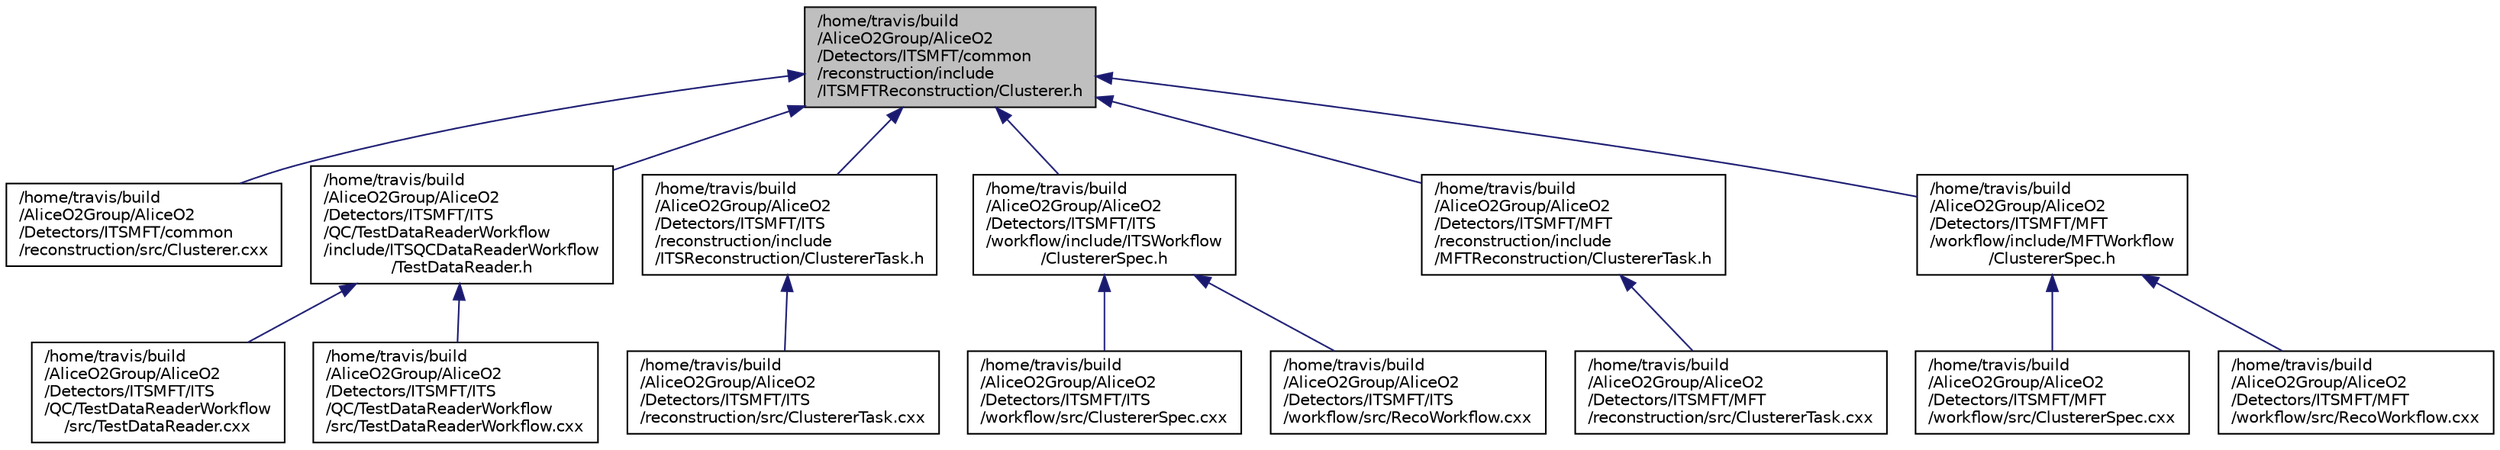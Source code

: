 digraph "/home/travis/build/AliceO2Group/AliceO2/Detectors/ITSMFT/common/reconstruction/include/ITSMFTReconstruction/Clusterer.h"
{
 // INTERACTIVE_SVG=YES
  bgcolor="transparent";
  edge [fontname="Helvetica",fontsize="10",labelfontname="Helvetica",labelfontsize="10"];
  node [fontname="Helvetica",fontsize="10",shape=record];
  Node69 [label="/home/travis/build\l/AliceO2Group/AliceO2\l/Detectors/ITSMFT/common\l/reconstruction/include\l/ITSMFTReconstruction/Clusterer.h",height=0.2,width=0.4,color="black", fillcolor="grey75", style="filled", fontcolor="black"];
  Node69 -> Node70 [dir="back",color="midnightblue",fontsize="10",style="solid",fontname="Helvetica"];
  Node70 [label="/home/travis/build\l/AliceO2Group/AliceO2\l/Detectors/ITSMFT/common\l/reconstruction/src/Clusterer.cxx",height=0.2,width=0.4,color="black",URL="$de/d69/ITSMFT_2common_2reconstruction_2src_2Clusterer_8cxx.html"];
  Node69 -> Node71 [dir="back",color="midnightblue",fontsize="10",style="solid",fontname="Helvetica"];
  Node71 [label="/home/travis/build\l/AliceO2Group/AliceO2\l/Detectors/ITSMFT/ITS\l/QC/TestDataReaderWorkflow\l/include/ITSQCDataReaderWorkflow\l/TestDataReader.h",height=0.2,width=0.4,color="black",URL="$dd/d69/TestDataReader_8h.html"];
  Node71 -> Node72 [dir="back",color="midnightblue",fontsize="10",style="solid",fontname="Helvetica"];
  Node72 [label="/home/travis/build\l/AliceO2Group/AliceO2\l/Detectors/ITSMFT/ITS\l/QC/TestDataReaderWorkflow\l/src/TestDataReader.cxx",height=0.2,width=0.4,color="black",URL="$d0/dd9/TestDataReader_8cxx.html"];
  Node71 -> Node73 [dir="back",color="midnightblue",fontsize="10",style="solid",fontname="Helvetica"];
  Node73 [label="/home/travis/build\l/AliceO2Group/AliceO2\l/Detectors/ITSMFT/ITS\l/QC/TestDataReaderWorkflow\l/src/TestDataReaderWorkflow.cxx",height=0.2,width=0.4,color="black",URL="$d1/dc6/TestDataReaderWorkflow_8cxx.html"];
  Node69 -> Node74 [dir="back",color="midnightblue",fontsize="10",style="solid",fontname="Helvetica"];
  Node74 [label="/home/travis/build\l/AliceO2Group/AliceO2\l/Detectors/ITSMFT/ITS\l/reconstruction/include\l/ITSReconstruction/ClustererTask.h",height=0.2,width=0.4,color="black",URL="$d6/d67/ITSMFT_2ITS_2reconstruction_2include_2ITSReconstruction_2ClustererTask_8h.html"];
  Node74 -> Node75 [dir="back",color="midnightblue",fontsize="10",style="solid",fontname="Helvetica"];
  Node75 [label="/home/travis/build\l/AliceO2Group/AliceO2\l/Detectors/ITSMFT/ITS\l/reconstruction/src/ClustererTask.cxx",height=0.2,width=0.4,color="black",URL="$d8/d95/ITSMFT_2ITS_2reconstruction_2src_2ClustererTask_8cxx.html"];
  Node69 -> Node76 [dir="back",color="midnightblue",fontsize="10",style="solid",fontname="Helvetica"];
  Node76 [label="/home/travis/build\l/AliceO2Group/AliceO2\l/Detectors/ITSMFT/ITS\l/workflow/include/ITSWorkflow\l/ClustererSpec.h",height=0.2,width=0.4,color="black",URL="$d4/dcc/ITSMFT_2ITS_2workflow_2include_2ITSWorkflow_2ClustererSpec_8h.html"];
  Node76 -> Node77 [dir="back",color="midnightblue",fontsize="10",style="solid",fontname="Helvetica"];
  Node77 [label="/home/travis/build\l/AliceO2Group/AliceO2\l/Detectors/ITSMFT/ITS\l/workflow/src/ClustererSpec.cxx",height=0.2,width=0.4,color="black",URL="$d3/da3/ITSMFT_2ITS_2workflow_2src_2ClustererSpec_8cxx.html"];
  Node76 -> Node78 [dir="back",color="midnightblue",fontsize="10",style="solid",fontname="Helvetica"];
  Node78 [label="/home/travis/build\l/AliceO2Group/AliceO2\l/Detectors/ITSMFT/ITS\l/workflow/src/RecoWorkflow.cxx",height=0.2,width=0.4,color="black",URL="$d5/d99/ITSMFT_2ITS_2workflow_2src_2RecoWorkflow_8cxx.html"];
  Node69 -> Node79 [dir="back",color="midnightblue",fontsize="10",style="solid",fontname="Helvetica"];
  Node79 [label="/home/travis/build\l/AliceO2Group/AliceO2\l/Detectors/ITSMFT/MFT\l/reconstruction/include\l/MFTReconstruction/ClustererTask.h",height=0.2,width=0.4,color="black",URL="$db/d12/ITSMFT_2MFT_2reconstruction_2include_2MFTReconstruction_2ClustererTask_8h.html"];
  Node79 -> Node80 [dir="back",color="midnightblue",fontsize="10",style="solid",fontname="Helvetica"];
  Node80 [label="/home/travis/build\l/AliceO2Group/AliceO2\l/Detectors/ITSMFT/MFT\l/reconstruction/src/ClustererTask.cxx",height=0.2,width=0.4,color="black",URL="$d9/d5e/ITSMFT_2MFT_2reconstruction_2src_2ClustererTask_8cxx.html"];
  Node69 -> Node81 [dir="back",color="midnightblue",fontsize="10",style="solid",fontname="Helvetica"];
  Node81 [label="/home/travis/build\l/AliceO2Group/AliceO2\l/Detectors/ITSMFT/MFT\l/workflow/include/MFTWorkflow\l/ClustererSpec.h",height=0.2,width=0.4,color="black",URL="$d4/d5e/ITSMFT_2MFT_2workflow_2include_2MFTWorkflow_2ClustererSpec_8h.html"];
  Node81 -> Node82 [dir="back",color="midnightblue",fontsize="10",style="solid",fontname="Helvetica"];
  Node82 [label="/home/travis/build\l/AliceO2Group/AliceO2\l/Detectors/ITSMFT/MFT\l/workflow/src/ClustererSpec.cxx",height=0.2,width=0.4,color="black",URL="$d4/d8b/ITSMFT_2MFT_2workflow_2src_2ClustererSpec_8cxx.html"];
  Node81 -> Node83 [dir="back",color="midnightblue",fontsize="10",style="solid",fontname="Helvetica"];
  Node83 [label="/home/travis/build\l/AliceO2Group/AliceO2\l/Detectors/ITSMFT/MFT\l/workflow/src/RecoWorkflow.cxx",height=0.2,width=0.4,color="black",URL="$d1/df6/ITSMFT_2MFT_2workflow_2src_2RecoWorkflow_8cxx.html"];
}
